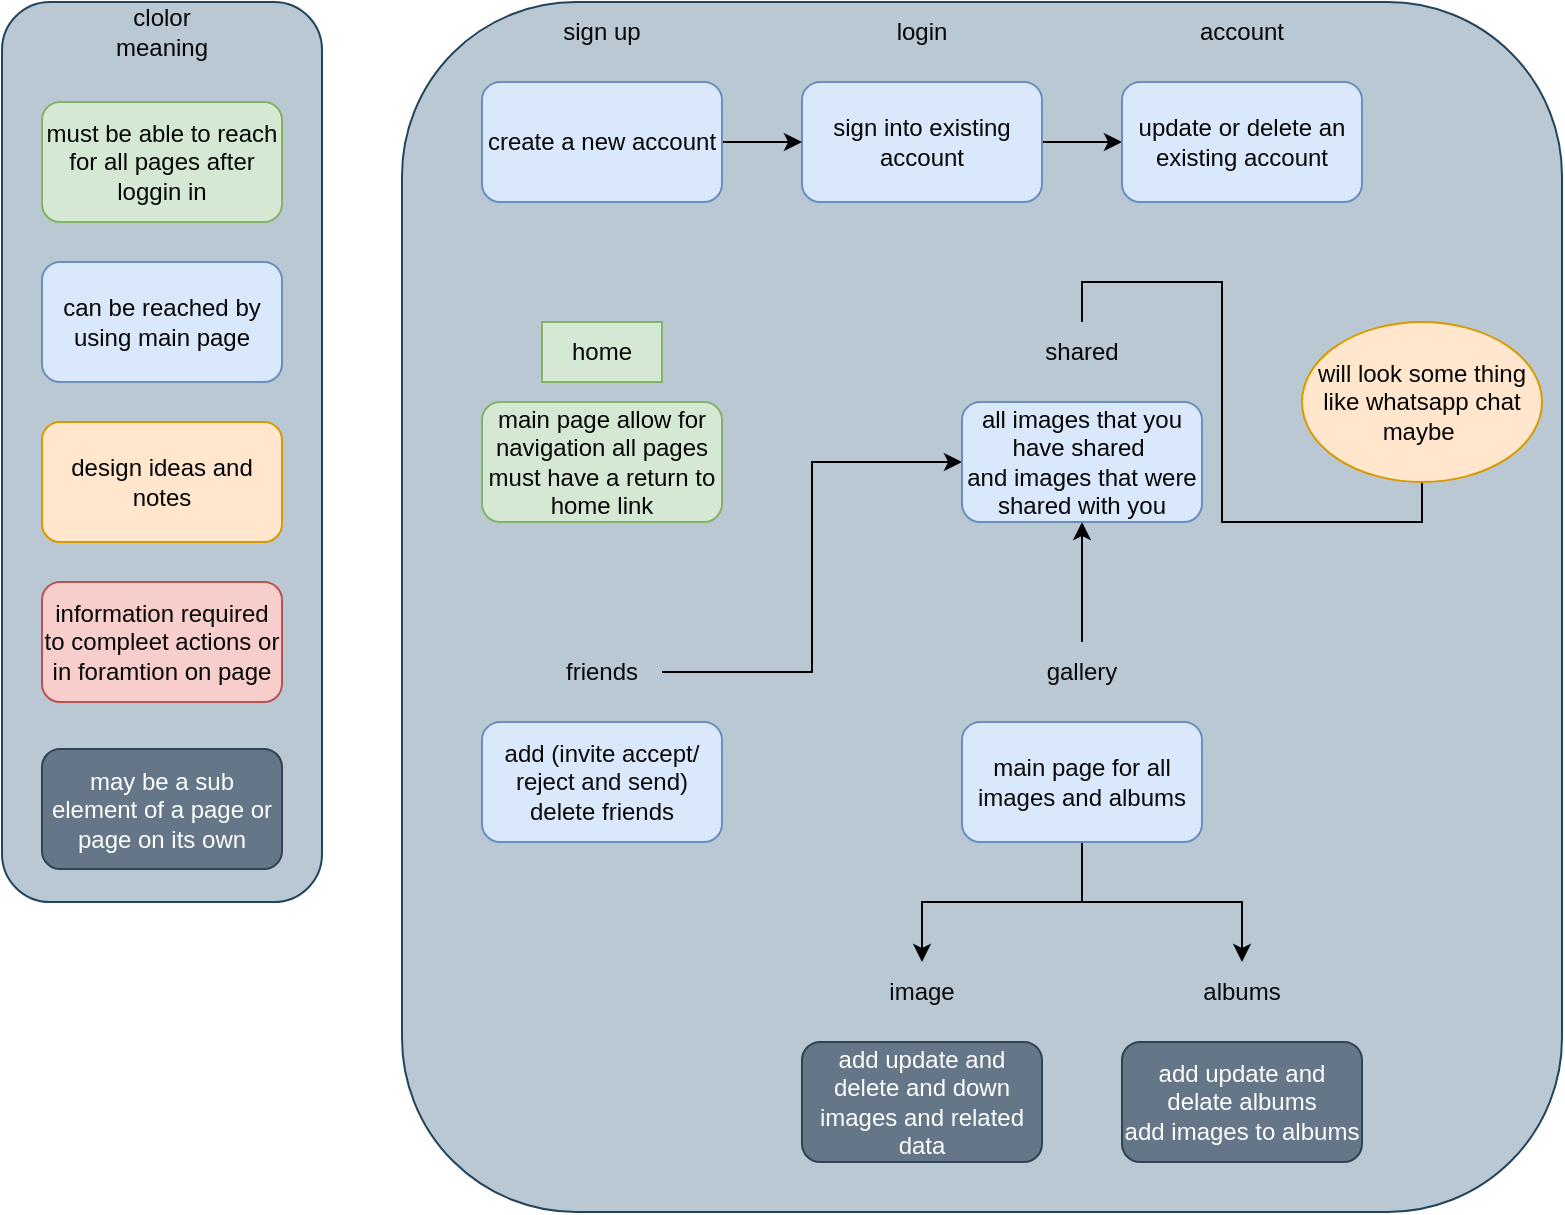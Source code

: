 <mxfile version="15.4.0" type="device"><diagram id="KB8_79zeTcDKYAKJCy5x" name="Page-1"><mxGraphModel dx="1079" dy="291" grid="1" gridSize="10" guides="1" tooltips="1" connect="1" arrows="1" fold="1" page="1" pageScale="1" pageWidth="583" pageHeight="827" math="0" shadow="0"><root><mxCell id="0"/><mxCell id="1" parent="0"/><mxCell id="OawN1VPSvl4xbyp3rkmv-34" value="" style="rounded=1;whiteSpace=wrap;html=1;fillColor=#bac8d3;strokeColor=#23445d;" parent="1" vertex="1"><mxGeometry y="40" width="580" height="605" as="geometry"/></mxCell><mxCell id="OawN1VPSvl4xbyp3rkmv-33" value="" style="rounded=1;whiteSpace=wrap;html=1;fillColor=#bac8d3;strokeColor=#23445d;" parent="1" vertex="1"><mxGeometry x="-200" y="40" width="160" height="450" as="geometry"/></mxCell><mxCell id="OawN1VPSvl4xbyp3rkmv-21" style="edgeStyle=orthogonalEdgeStyle;rounded=0;orthogonalLoop=1;jettySize=auto;html=1;fontColor=#050505;" parent="1" source="OawN1VPSvl4xbyp3rkmv-1" target="OawN1VPSvl4xbyp3rkmv-12" edge="1"><mxGeometry relative="1" as="geometry"/></mxCell><mxCell id="OawN1VPSvl4xbyp3rkmv-1" value="sign into existing account" style="rounded=1;whiteSpace=wrap;html=1;fillColor=#dae8fc;strokeColor=#6c8ebf;fontColor=#050505;" parent="1" vertex="1"><mxGeometry x="200" y="80" width="120" height="60" as="geometry"/></mxCell><mxCell id="OawN1VPSvl4xbyp3rkmv-2" value="login" style="text;html=1;strokeColor=none;fillColor=none;align=center;verticalAlign=middle;whiteSpace=wrap;rounded=0;fontColor=#050505;" parent="1" vertex="1"><mxGeometry x="230" y="40" width="60" height="30" as="geometry"/></mxCell><mxCell id="OawN1VPSvl4xbyp3rkmv-20" style="edgeStyle=orthogonalEdgeStyle;rounded=0;orthogonalLoop=1;jettySize=auto;html=1;fontColor=#050505;" parent="1" source="OawN1VPSvl4xbyp3rkmv-3" target="OawN1VPSvl4xbyp3rkmv-1" edge="1"><mxGeometry relative="1" as="geometry"/></mxCell><mxCell id="OawN1VPSvl4xbyp3rkmv-3" value="create a new account" style="rounded=1;whiteSpace=wrap;html=1;fillColor=#dae8fc;strokeColor=#6c8ebf;fontColor=#050505;" parent="1" vertex="1"><mxGeometry x="40" y="80" width="120" height="60" as="geometry"/></mxCell><mxCell id="OawN1VPSvl4xbyp3rkmv-4" value="sign up" style="text;html=1;strokeColor=none;fillColor=none;align=center;verticalAlign=middle;whiteSpace=wrap;rounded=0;fontColor=#050505;" parent="1" vertex="1"><mxGeometry x="70" y="40" width="60" height="30" as="geometry"/></mxCell><mxCell id="OawN1VPSvl4xbyp3rkmv-5" value="main page allow for navigation all pages must have a return to home link" style="rounded=1;whiteSpace=wrap;html=1;fillColor=#d5e8d4;strokeColor=#82b366;fontColor=#050505;" parent="1" vertex="1"><mxGeometry x="40" y="240" width="120" height="60" as="geometry"/></mxCell><mxCell id="OawN1VPSvl4xbyp3rkmv-6" value="home" style="text;html=1;strokeColor=#82b366;fillColor=#d5e8d4;align=center;verticalAlign=middle;whiteSpace=wrap;rounded=0;fontColor=#050505;" parent="1" vertex="1"><mxGeometry x="70" y="200" width="60" height="30" as="geometry"/></mxCell><mxCell id="OawN1VPSvl4xbyp3rkmv-7" value="add (invite accept/ reject and send) delete friends" style="rounded=1;whiteSpace=wrap;html=1;fillColor=#dae8fc;strokeColor=#6c8ebf;fontColor=#080808;" parent="1" vertex="1"><mxGeometry x="40" y="400" width="120" height="60" as="geometry"/></mxCell><mxCell id="OawN1VPSvl4xbyp3rkmv-26" style="edgeStyle=orthogonalEdgeStyle;rounded=0;orthogonalLoop=1;jettySize=auto;html=1;entryX=0;entryY=0.5;entryDx=0;entryDy=0;endArrow=classic;endFill=1;fontColor=#050505;" parent="1" source="OawN1VPSvl4xbyp3rkmv-8" target="OawN1VPSvl4xbyp3rkmv-22" edge="1"><mxGeometry relative="1" as="geometry"/></mxCell><mxCell id="OawN1VPSvl4xbyp3rkmv-8" value="friends" style="text;html=1;strokeColor=none;fillColor=none;align=center;verticalAlign=middle;whiteSpace=wrap;rounded=0;fontColor=#080808;" parent="1" vertex="1"><mxGeometry x="70" y="360" width="60" height="30" as="geometry"/></mxCell><mxCell id="OawN1VPSvl4xbyp3rkmv-9" value="add update and delate albums&lt;br&gt;add images to albums" style="rounded=1;whiteSpace=wrap;html=1;fillColor=#647687;strokeColor=#314354;fontColor=#ffffff;" parent="1" vertex="1"><mxGeometry x="360" y="560" width="120" height="60" as="geometry"/></mxCell><mxCell id="OawN1VPSvl4xbyp3rkmv-10" value="albums" style="text;html=1;strokeColor=none;fillColor=none;align=center;verticalAlign=middle;whiteSpace=wrap;rounded=0;fontColor=#080808;" parent="1" vertex="1"><mxGeometry x="390" y="520" width="60" height="30" as="geometry"/></mxCell><mxCell id="OawN1VPSvl4xbyp3rkmv-12" value="update or delete an existing account" style="rounded=1;whiteSpace=wrap;html=1;fillColor=#dae8fc;strokeColor=#6c8ebf;fontColor=#050505;" parent="1" vertex="1"><mxGeometry x="360" y="80" width="120" height="60" as="geometry"/></mxCell><mxCell id="OawN1VPSvl4xbyp3rkmv-13" value="account" style="text;html=1;strokeColor=none;fillColor=none;align=center;verticalAlign=middle;whiteSpace=wrap;rounded=0;fontColor=#050505;" parent="1" vertex="1"><mxGeometry x="390" y="40" width="60" height="30" as="geometry"/></mxCell><mxCell id="OawN1VPSvl4xbyp3rkmv-14" value="add update and delete and down images and related data" style="rounded=1;whiteSpace=wrap;html=1;fillColor=#647687;strokeColor=#314354;fontColor=#ffffff;" parent="1" vertex="1"><mxGeometry x="200" y="560" width="120" height="60" as="geometry"/></mxCell><mxCell id="OawN1VPSvl4xbyp3rkmv-15" value="image" style="text;html=1;strokeColor=none;fillColor=none;align=center;verticalAlign=middle;whiteSpace=wrap;rounded=0;fontColor=#080808;" parent="1" vertex="1"><mxGeometry x="230" y="520" width="60" height="30" as="geometry"/></mxCell><mxCell id="OawN1VPSvl4xbyp3rkmv-18" style="edgeStyle=orthogonalEdgeStyle;rounded=0;orthogonalLoop=1;jettySize=auto;html=1;fontColor=#080808;" parent="1" source="OawN1VPSvl4xbyp3rkmv-16" target="OawN1VPSvl4xbyp3rkmv-15" edge="1"><mxGeometry relative="1" as="geometry"/></mxCell><mxCell id="OawN1VPSvl4xbyp3rkmv-19" style="edgeStyle=orthogonalEdgeStyle;rounded=0;orthogonalLoop=1;jettySize=auto;html=1;entryX=0.5;entryY=0;entryDx=0;entryDy=0;fontColor=#080808;" parent="1" source="OawN1VPSvl4xbyp3rkmv-16" target="OawN1VPSvl4xbyp3rkmv-10" edge="1"><mxGeometry relative="1" as="geometry"/></mxCell><mxCell id="OawN1VPSvl4xbyp3rkmv-16" value="main page for all images and albums" style="rounded=1;whiteSpace=wrap;html=1;fillColor=#dae8fc;strokeColor=#6c8ebf;fontColor=#080808;" parent="1" vertex="1"><mxGeometry x="280" y="400" width="120" height="60" as="geometry"/></mxCell><mxCell id="OawN1VPSvl4xbyp3rkmv-27" style="edgeStyle=orthogonalEdgeStyle;rounded=0;orthogonalLoop=1;jettySize=auto;html=1;entryX=0.5;entryY=1;entryDx=0;entryDy=0;endArrow=classic;endFill=1;fontColor=#050505;" parent="1" source="OawN1VPSvl4xbyp3rkmv-17" target="OawN1VPSvl4xbyp3rkmv-22" edge="1"><mxGeometry relative="1" as="geometry"/></mxCell><mxCell id="OawN1VPSvl4xbyp3rkmv-17" value="gallery" style="text;html=1;strokeColor=none;fillColor=none;align=center;verticalAlign=middle;whiteSpace=wrap;rounded=0;fontColor=#080808;" parent="1" vertex="1"><mxGeometry x="310" y="360" width="60" height="30" as="geometry"/></mxCell><mxCell id="OawN1VPSvl4xbyp3rkmv-22" value="all images that you have shared&amp;nbsp;&lt;br&gt;and images that were shared with you" style="rounded=1;whiteSpace=wrap;html=1;fillColor=#dae8fc;strokeColor=#6c8ebf;fontColor=#050505;" parent="1" vertex="1"><mxGeometry x="280" y="240" width="120" height="60" as="geometry"/></mxCell><mxCell id="OawN1VPSvl4xbyp3rkmv-23" value="shared" style="text;html=1;strokeColor=none;fillColor=none;align=center;verticalAlign=middle;whiteSpace=wrap;rounded=0;fontColor=#050505;" parent="1" vertex="1"><mxGeometry x="310" y="200" width="60" height="30" as="geometry"/></mxCell><mxCell id="OawN1VPSvl4xbyp3rkmv-25" style="edgeStyle=orthogonalEdgeStyle;rounded=0;orthogonalLoop=1;jettySize=auto;html=1;exitX=0.5;exitY=1;exitDx=0;exitDy=0;entryX=0.5;entryY=0;entryDx=0;entryDy=0;endArrow=none;endFill=0;fontColor=#050505;" parent="1" source="OawN1VPSvl4xbyp3rkmv-24" target="OawN1VPSvl4xbyp3rkmv-23" edge="1"><mxGeometry relative="1" as="geometry"/></mxCell><mxCell id="OawN1VPSvl4xbyp3rkmv-24" value="will look some thing like whatsapp chat maybe&amp;nbsp;" style="ellipse;whiteSpace=wrap;html=1;fillColor=#ffe6cc;strokeColor=#d79b00;fontColor=#050505;" parent="1" vertex="1"><mxGeometry x="450" y="200" width="120" height="80" as="geometry"/></mxCell><mxCell id="OawN1VPSvl4xbyp3rkmv-28" value="must be able to reach for all pages after loggin in" style="rounded=1;whiteSpace=wrap;html=1;fillColor=#d5e8d4;strokeColor=#82b366;fontColor=#050505;" parent="1" vertex="1"><mxGeometry x="-180" y="90" width="120" height="60" as="geometry"/></mxCell><mxCell id="OawN1VPSvl4xbyp3rkmv-29" value="design ideas and notes" style="rounded=1;whiteSpace=wrap;html=1;fillColor=#ffe6cc;strokeColor=#d79b00;fontColor=#050505;" parent="1" vertex="1"><mxGeometry x="-180" y="250" width="120" height="60" as="geometry"/></mxCell><mxCell id="OawN1VPSvl4xbyp3rkmv-30" value="can be reached by using main page" style="rounded=1;whiteSpace=wrap;html=1;fillColor=#dae8fc;strokeColor=#6c8ebf;fontColor=#050505;" parent="1" vertex="1"><mxGeometry x="-180" y="170" width="120" height="60" as="geometry"/></mxCell><mxCell id="OawN1VPSvl4xbyp3rkmv-31" value="information required to compleet actions or in foramtion on page" style="rounded=1;whiteSpace=wrap;html=1;fillColor=#f8cecc;strokeColor=#b85450;fontColor=#050505;" parent="1" vertex="1"><mxGeometry x="-180" y="330" width="120" height="60" as="geometry"/></mxCell><mxCell id="OawN1VPSvl4xbyp3rkmv-32" value="clolor meaning" style="text;html=1;strokeColor=none;fillColor=none;align=center;verticalAlign=middle;whiteSpace=wrap;rounded=0;fontColor=#050505;" parent="1" vertex="1"><mxGeometry x="-150" y="40" width="60" height="30" as="geometry"/></mxCell><mxCell id="OawN1VPSvl4xbyp3rkmv-35" value="may be a sub element of a page or page on its own" style="rounded=1;whiteSpace=wrap;html=1;fillColor=#647687;strokeColor=#314354;fontColor=#ffffff;" parent="1" vertex="1"><mxGeometry x="-180" y="413.5" width="120" height="60" as="geometry"/></mxCell></root></mxGraphModel></diagram></mxfile>